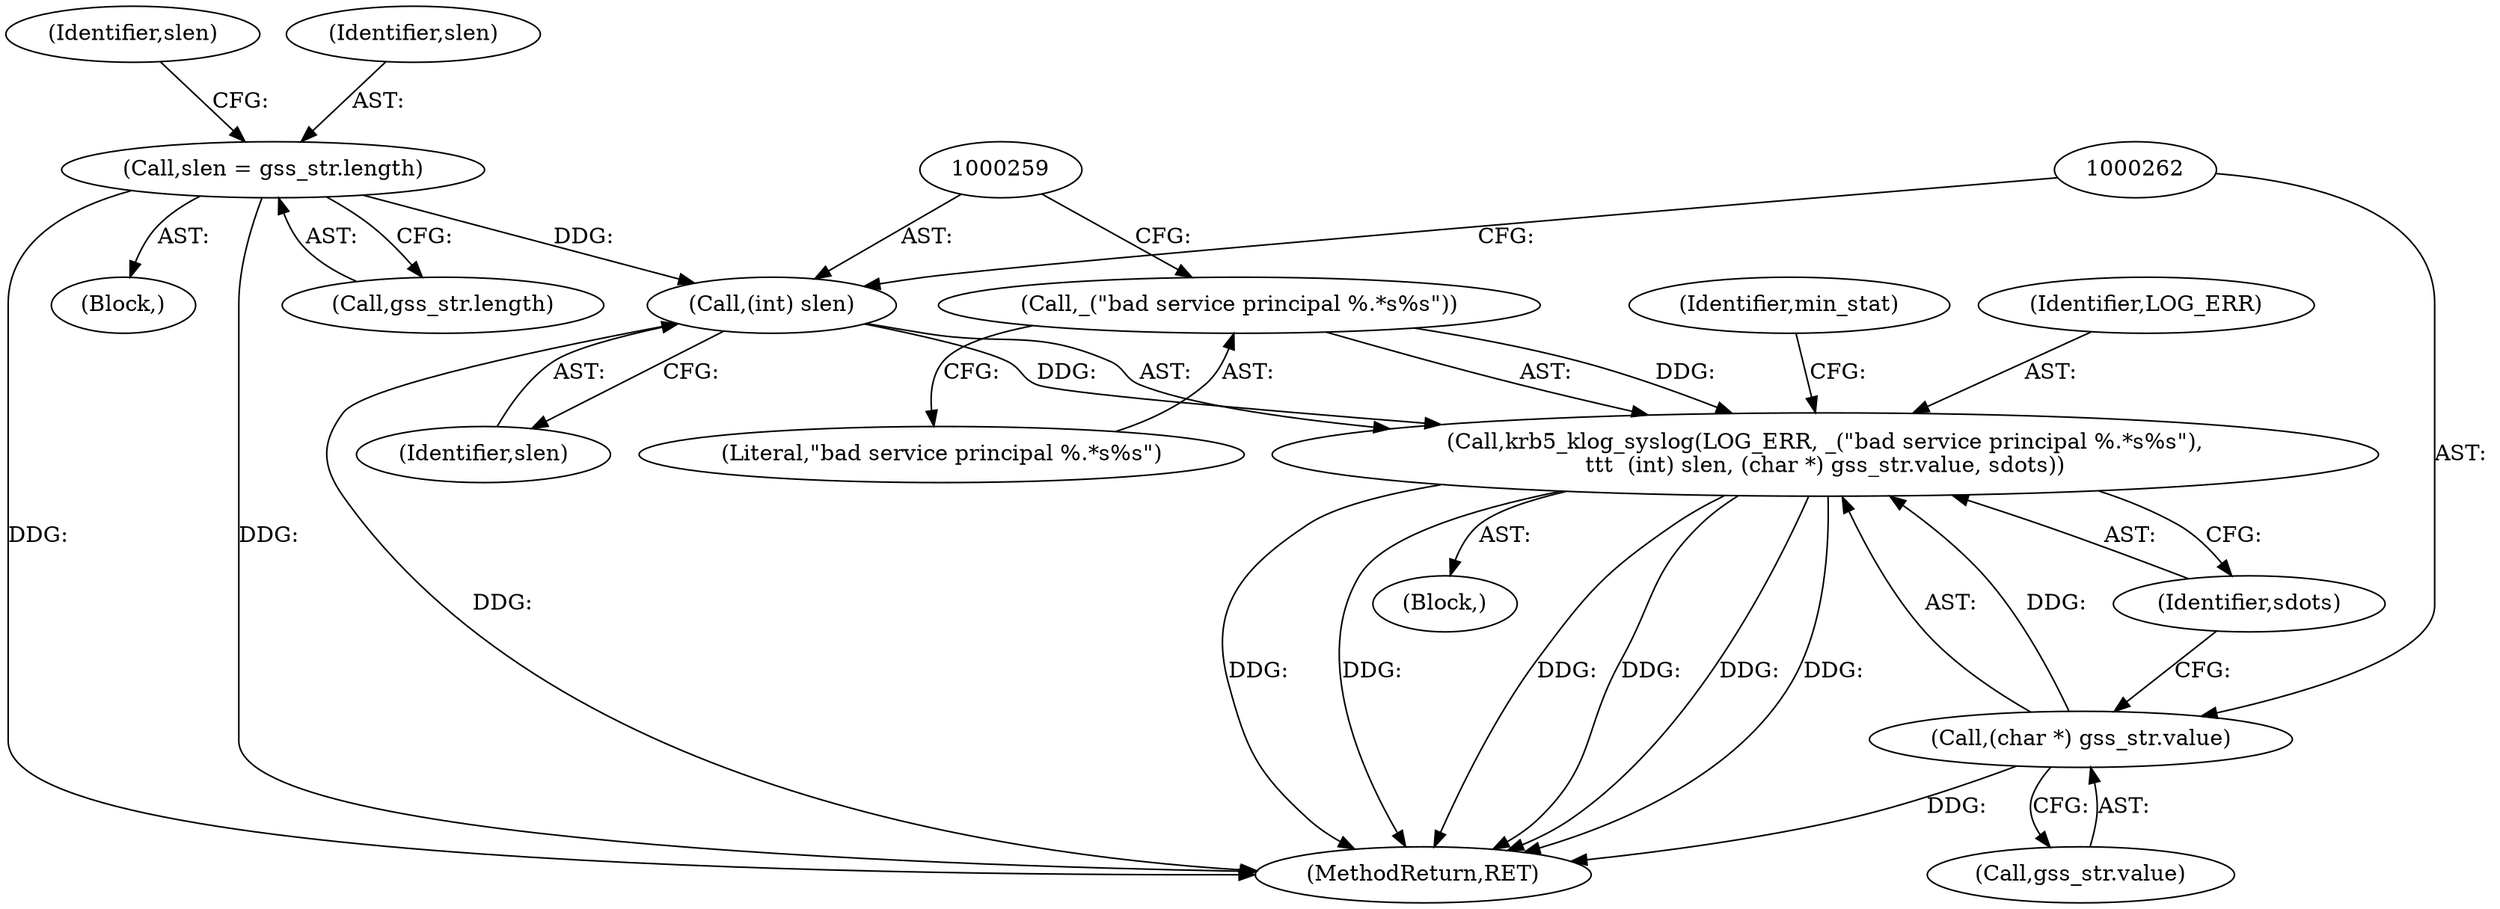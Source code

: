 digraph "0_krb5_6609658db0799053fbef0d7d0aa2f1fd68ef32d8@API" {
"1000254" [label="(Call,krb5_klog_syslog(LOG_ERR, _(\"bad service principal %.*s%s\"),\n\t\t\t  (int) slen, (char *) gss_str.value, sdots))"];
"1000256" [label="(Call,_(\"bad service principal %.*s%s\"))"];
"1000258" [label="(Call,(int) slen)"];
"1000194" [label="(Call,slen = gss_str.length)"];
"1000261" [label="(Call,(char *) gss_str.value)"];
"1000194" [label="(Call,slen = gss_str.length)"];
"1000196" [label="(Call,gss_str.length)"];
"1000201" [label="(Identifier,slen)"];
"1000266" [label="(Identifier,sdots)"];
"1000254" [label="(Call,krb5_klog_syslog(LOG_ERR, _(\"bad service principal %.*s%s\"),\n\t\t\t  (int) slen, (char *) gss_str.value, sdots))"];
"1000263" [label="(Call,gss_str.value)"];
"1000258" [label="(Call,(int) slen)"];
"1000103" [label="(Block,)"];
"1000256" [label="(Call,_(\"bad service principal %.*s%s\"))"];
"1000253" [label="(Block,)"];
"1000269" [label="(Identifier,min_stat)"];
"1000261" [label="(Call,(char *) gss_str.value)"];
"1000260" [label="(Identifier,slen)"];
"1000195" [label="(Identifier,slen)"];
"1000283" [label="(MethodReturn,RET)"];
"1000257" [label="(Literal,\"bad service principal %.*s%s\")"];
"1000255" [label="(Identifier,LOG_ERR)"];
"1000254" -> "1000253"  [label="AST: "];
"1000254" -> "1000266"  [label="CFG: "];
"1000255" -> "1000254"  [label="AST: "];
"1000256" -> "1000254"  [label="AST: "];
"1000258" -> "1000254"  [label="AST: "];
"1000261" -> "1000254"  [label="AST: "];
"1000266" -> "1000254"  [label="AST: "];
"1000269" -> "1000254"  [label="CFG: "];
"1000254" -> "1000283"  [label="DDG: "];
"1000254" -> "1000283"  [label="DDG: "];
"1000254" -> "1000283"  [label="DDG: "];
"1000254" -> "1000283"  [label="DDG: "];
"1000254" -> "1000283"  [label="DDG: "];
"1000254" -> "1000283"  [label="DDG: "];
"1000256" -> "1000254"  [label="DDG: "];
"1000258" -> "1000254"  [label="DDG: "];
"1000261" -> "1000254"  [label="DDG: "];
"1000256" -> "1000257"  [label="CFG: "];
"1000257" -> "1000256"  [label="AST: "];
"1000259" -> "1000256"  [label="CFG: "];
"1000258" -> "1000260"  [label="CFG: "];
"1000259" -> "1000258"  [label="AST: "];
"1000260" -> "1000258"  [label="AST: "];
"1000262" -> "1000258"  [label="CFG: "];
"1000258" -> "1000283"  [label="DDG: "];
"1000194" -> "1000258"  [label="DDG: "];
"1000194" -> "1000103"  [label="AST: "];
"1000194" -> "1000196"  [label="CFG: "];
"1000195" -> "1000194"  [label="AST: "];
"1000196" -> "1000194"  [label="AST: "];
"1000201" -> "1000194"  [label="CFG: "];
"1000194" -> "1000283"  [label="DDG: "];
"1000194" -> "1000283"  [label="DDG: "];
"1000261" -> "1000263"  [label="CFG: "];
"1000262" -> "1000261"  [label="AST: "];
"1000263" -> "1000261"  [label="AST: "];
"1000266" -> "1000261"  [label="CFG: "];
"1000261" -> "1000283"  [label="DDG: "];
}
